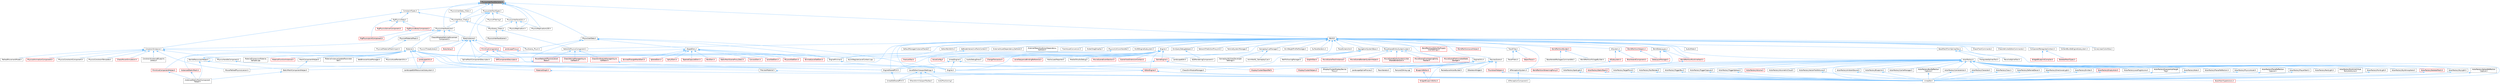 digraph "PhysicsInterfaceDeclares.h"
{
 // INTERACTIVE_SVG=YES
 // LATEX_PDF_SIZE
  bgcolor="transparent";
  edge [fontname=Helvetica,fontsize=10,labelfontname=Helvetica,labelfontsize=10];
  node [fontname=Helvetica,fontsize=10,shape=box,height=0.2,width=0.4];
  Node1 [id="Node000001",label="PhysicsInterfaceDeclares.h",height=0.2,width=0.4,color="gray40", fillcolor="grey60", style="filled", fontcolor="black",tooltip=" "];
  Node1 -> Node2 [id="edge1_Node000001_Node000002",dir="back",color="steelblue1",style="solid",tooltip=" "];
  Node2 [id="Node000002",label="ConstraintTypes.h",height=0.2,width=0.4,color="grey40", fillcolor="white", style="filled",URL="$d7/dd1/ConstraintTypes_8h.html",tooltip=" "];
  Node2 -> Node3 [id="edge2_Node000002_Node000003",dir="back",color="steelblue1",style="solid",tooltip=" "];
  Node3 [id="Node000003",label="ConstraintInstance.h",height=0.2,width=0.4,color="grey40", fillcolor="white", style="filled",URL="$d9/db0/ConstraintInstance_8h.html",tooltip=" "];
  Node3 -> Node4 [id="edge3_Node000003_Node000004",dir="back",color="steelblue1",style="solid",tooltip=" "];
  Node4 [id="Node000004",label="ChaosMoverSimulation.h",height=0.2,width=0.4,color="red", fillcolor="#FFF0F0", style="filled",URL="$d4/d18/ChaosMoverSimulation_8h.html",tooltip=" "];
  Node3 -> Node6 [id="edge4_Node000003_Node000006",dir="back",color="steelblue1",style="solid",tooltip=" "];
  Node6 [id="Node000006",label="ConstraintInstanceBlueprint\lLibrary.h",height=0.2,width=0.4,color="grey40", fillcolor="white", style="filled",URL="$d4/d22/ConstraintInstanceBlueprintLibrary_8h.html",tooltip=" "];
  Node3 -> Node7 [id="edge5_Node000003_Node000007",dir="back",color="steelblue1",style="solid",tooltip=" "];
  Node7 [id="Node000007",label="MoverPathedPhysicsLiaison.h",height=0.2,width=0.4,color="grey40", fillcolor="white", style="filled",URL="$d8/d2d/MoverPathedPhysicsLiaison_8h.html",tooltip=" "];
  Node3 -> Node8 [id="edge6_Node000003_Node000008",dir="back",color="steelblue1",style="solid",tooltip=" "];
  Node8 [id="Node000008",label="PathedMovementMode.h",height=0.2,width=0.4,color="grey40", fillcolor="white", style="filled",URL="$d7/de0/PathedMovementMode_8h.html",tooltip=" "];
  Node3 -> Node9 [id="edge7_Node000003_Node000009",dir="back",color="steelblue1",style="solid",tooltip=" "];
  Node9 [id="Node000009",label="PhysicalAnimationComponent.h",height=0.2,width=0.4,color="red", fillcolor="#FFF0F0", style="filled",URL="$de/d7f/PhysicalAnimationComponent_8h.html",tooltip=" "];
  Node3 -> Node11 [id="edge8_Node000003_Node000011",dir="back",color="steelblue1",style="solid",tooltip=" "];
  Node11 [id="Node000011",label="PhysicsAssetRenderUtils.h",height=0.2,width=0.4,color="grey40", fillcolor="white", style="filled",URL="$d2/dee/PhysicsAssetRenderUtils_8h.html",tooltip=" "];
  Node3 -> Node12 [id="edge9_Node000003_Node000012",dir="back",color="steelblue1",style="solid",tooltip=" "];
  Node12 [id="Node000012",label="PhysicsConstraintComponent.h",height=0.2,width=0.4,color="grey40", fillcolor="white", style="filled",URL="$d1/da5/PhysicsConstraintComponent_8h.html",tooltip=" "];
  Node3 -> Node13 [id="edge10_Node000003_Node000013",dir="back",color="steelblue1",style="solid",tooltip=" "];
  Node13 [id="Node000013",label="PhysicsConstraintTemplate.h",height=0.2,width=0.4,color="grey40", fillcolor="white", style="filled",URL="$d6/d20/PhysicsConstraintTemplate_8h.html",tooltip=" "];
  Node3 -> Node14 [id="edge11_Node000003_Node000014",dir="back",color="steelblue1",style="solid",tooltip=" "];
  Node14 [id="Node000014",label="PhysicsHandleComponent.h",height=0.2,width=0.4,color="grey40", fillcolor="white", style="filled",URL="$d5/dd0/PhysicsHandleComponent_8h.html",tooltip=" "];
  Node14 -> Node15 [id="edge12_Node000014_Node000015",dir="back",color="steelblue1",style="solid",tooltip=" "];
  Node15 [id="Node000015",label="Engine.h",height=0.2,width=0.4,color="grey40", fillcolor="white", style="filled",URL="$d1/d34/Public_2Engine_8h.html",tooltip=" "];
  Node2 -> Node16 [id="edge13_Node000002_Node000016",dir="back",color="steelblue1",style="solid",tooltip=" "];
  Node16 [id="Node000016",label="PhysInterface_Chaos.h",height=0.2,width=0.4,color="grey40", fillcolor="white", style="filled",URL="$da/d0d/PhysInterface__Chaos_8h.html",tooltip=" "];
  Node16 -> Node17 [id="edge14_Node000016_Node000017",dir="back",color="steelblue1",style="solid",tooltip=" "];
  Node17 [id="Node000017",label="PhysScene_Chaos.h",height=0.2,width=0.4,color="grey40", fillcolor="white", style="filled",URL="$d7/dc5/PhysScene__Chaos_8h.html",tooltip=" "];
  Node17 -> Node18 [id="edge15_Node000017_Node000018",dir="back",color="steelblue1",style="solid",tooltip=" "];
  Node18 [id="Node000018",label="NetworkPhysicsComponent.h",height=0.2,width=0.4,color="grey40", fillcolor="white", style="filled",URL="$d5/dcb/NetworkPhysicsComponent_8h.html",tooltip=" "];
  Node18 -> Node19 [id="edge16_Node000018_Node000019",dir="back",color="steelblue1",style="solid",tooltip=" "];
  Node19 [id="Node000019",label="ChaosSimModuleManagerAsync\lCallback.h",height=0.2,width=0.4,color="red", fillcolor="#FFF0F0", style="filled",URL="$d7/dd0/ChaosSimModuleManagerAsyncCallback_8h.html",tooltip=" "];
  Node19 -> Node20 [id="edge17_Node000019_Node000020",dir="back",color="steelblue1",style="solid",tooltip=" "];
  Node20 [id="Node000020",label="ChaosSimModuleManager.h",height=0.2,width=0.4,color="grey40", fillcolor="white", style="filled",URL="$d7/dd1/ChaosSimModuleManager_8h.html",tooltip=" "];
  Node18 -> Node24 [id="edge18_Node000018_Node000024",dir="back",color="steelblue1",style="solid",tooltip=" "];
  Node24 [id="Node000024",label="ChaosVehicleManagerAsync\lCallback.h",height=0.2,width=0.4,color="red", fillcolor="#FFF0F0", style="filled",URL="$d4/dea/ChaosVehicleManagerAsyncCallback_8h.html",tooltip=" "];
  Node18 -> Node28 [id="edge19_Node000018_Node000028",dir="back",color="steelblue1",style="solid",tooltip=" "];
  Node28 [id="Node000028",label="MoverNetworkPhysicsLiaison\lBase.h",height=0.2,width=0.4,color="red", fillcolor="#FFF0F0", style="filled",URL="$d6/d54/MoverNetworkPhysicsLiaisonBase_8h.html",tooltip=" "];
  Node28 -> Node7 [id="edge20_Node000028_Node000007",dir="back",color="steelblue1",style="solid",tooltip=" "];
  Node17 -> Node30 [id="edge21_Node000017_Node000030",dir="back",color="steelblue1",style="solid",tooltip=" "];
  Node30 [id="Node000030",label="PhysicsInterfaceScene.h",height=0.2,width=0.4,color="grey40", fillcolor="white", style="filled",URL="$d6/d76/PhysicsInterfaceScene_8h.html",tooltip=" "];
  Node16 -> Node31 [id="edge22_Node000016_Node000031",dir="back",color="steelblue1",style="solid",tooltip=" "];
  Node31 [id="Node000031",label="PhysicsInterfaceCore.h",height=0.2,width=0.4,color="grey40", fillcolor="white", style="filled",URL="$d7/d7e/PhysicsInterfaceCore_8h.html",tooltip=" "];
  Node31 -> Node32 [id="edge23_Node000031_Node000032",dir="back",color="steelblue1",style="solid",tooltip=" "];
  Node32 [id="Node000032",label="BodyInstance.h",height=0.2,width=0.4,color="grey40", fillcolor="white", style="filled",URL="$d3/d42/BodyInstance_8h.html",tooltip=" "];
  Node32 -> Node33 [id="edge24_Node000032_Node000033",dir="back",color="steelblue1",style="solid",tooltip=" "];
  Node33 [id="Node000033",label="BodySetup.h",height=0.2,width=0.4,color="red", fillcolor="#FFF0F0", style="filled",URL="$d8/d7b/BodySetup_8h.html",tooltip=" "];
  Node32 -> Node109 [id="edge25_Node000032_Node000109",dir="back",color="steelblue1",style="solid",tooltip=" "];
  Node109 [id="Node000109",label="EngineSharedPCH.h",height=0.2,width=0.4,color="grey40", fillcolor="white", style="filled",URL="$dc/dbb/EngineSharedPCH_8h.html",tooltip=" "];
  Node109 -> Node110 [id="edge26_Node000109_Node000110",dir="back",color="steelblue1",style="solid",tooltip=" "];
  Node110 [id="Node000110",label="UnrealEdSharedPCH.h",height=0.2,width=0.4,color="grey40", fillcolor="white", style="filled",URL="$d1/de6/UnrealEdSharedPCH_8h.html",tooltip=" "];
  Node32 -> Node111 [id="edge27_Node000032_Node000111",dir="back",color="steelblue1",style="solid",tooltip=" "];
  Node111 [id="Node000111",label="ISMComponentDescriptor.h",height=0.2,width=0.4,color="red", fillcolor="#FFF0F0", style="filled",URL="$dd/d82/ISMComponentDescriptor_8h.html",tooltip=" "];
  Node32 -> Node117 [id="edge28_Node000032_Node000117",dir="back",color="steelblue1",style="solid",tooltip=" "];
  Node117 [id="Node000117",label="LandscapeProxy.h",height=0.2,width=0.4,color="red", fillcolor="#FFF0F0", style="filled",URL="$db/dae/LandscapeProxy_8h.html",tooltip=" "];
  Node117 -> Node119 [id="edge29_Node000117_Node000119",dir="back",color="steelblue1",style="solid",tooltip=" "];
  Node119 [id="Node000119",label="LandscapeEdit.h",height=0.2,width=0.4,color="grey40", fillcolor="white", style="filled",URL="$df/d61/LandscapeEdit_8h.html",tooltip=" "];
  Node32 -> Node127 [id="edge30_Node000032_Node000127",dir="back",color="steelblue1",style="solid",tooltip=" "];
  Node127 [id="Node000127",label="PhysicsThreadLibrary.h",height=0.2,width=0.4,color="grey40", fillcolor="white", style="filled",URL="$dd/df6/PhysicsThreadLibrary_8h.html",tooltip=" "];
  Node32 -> Node128 [id="edge31_Node000032_Node000128",dir="back",color="steelblue1",style="solid",tooltip=" "];
  Node128 [id="Node000128",label="PrimitiveComponent.h",height=0.2,width=0.4,color="red", fillcolor="#FFF0F0", style="filled",URL="$df/d9f/PrimitiveComponent_8h.html",tooltip=" "];
  Node128 -> Node131 [id="edge32_Node000128_Node000131",dir="back",color="steelblue1",style="solid",tooltip=" "];
  Node131 [id="Node000131",label="AsyncRegisterLevelContext.cpp",height=0.2,width=0.4,color="grey40", fillcolor="white", style="filled",URL="$da/df8/AsyncRegisterLevelContext_8cpp.html",tooltip=" "];
  Node128 -> Node163 [id="edge33_Node000128_Node000163",dir="back",color="steelblue1",style="solid",tooltip=" "];
  Node163 [id="Node000163",label="EngineMinimal.h",height=0.2,width=0.4,color="grey40", fillcolor="white", style="filled",URL="$d0/d2c/EngineMinimal_8h.html",tooltip=" "];
  Node163 -> Node15 [id="edge34_Node000163_Node000015",dir="back",color="steelblue1",style="solid",tooltip=" "];
  Node128 -> Node109 [id="edge35_Node000128_Node000109",dir="back",color="steelblue1",style="solid",tooltip=" "];
  Node128 -> Node111 [id="edge36_Node000128_Node000111",dir="back",color="steelblue1",style="solid",tooltip=" "];
  Node128 -> Node442 [id="edge37_Node000128_Node000442",dir="back",color="steelblue1",style="solid",tooltip=" "];
  Node442 [id="Node000442",label="SplineMeshComponentDescriptor.h",height=0.2,width=0.4,color="grey40", fillcolor="white", style="filled",URL="$d1/d6f/SplineMeshComponentDescriptor_8h.html",tooltip=" "];
  Node32 -> Node442 [id="edge38_Node000032_Node000442",dir="back",color="steelblue1",style="solid",tooltip=" "];
  Node31 -> Node27 [id="edge39_Node000031_Node000027",dir="back",color="steelblue1",style="solid",tooltip=" "];
  Node27 [id="Node000027",label="ChaosWheeledVehicleMovement\lComponent.h",height=0.2,width=0.4,color="grey40", fillcolor="white", style="filled",URL="$dc/d77/ChaosWheeledVehicleMovementComponent_8h.html",tooltip=" "];
  Node31 -> Node3 [id="edge40_Node000031_Node000003",dir="back",color="steelblue1",style="solid",tooltip=" "];
  Node31 -> Node456 [id="edge41_Node000031_Node000456",dir="back",color="steelblue1",style="solid",tooltip=" "];
  Node456 [id="Node000456",label="Material.h",height=0.2,width=0.4,color="grey40", fillcolor="white", style="filled",URL="$df/d12/Material_8h.html",tooltip=" "];
  Node456 -> Node163 [id="edge42_Node000456_Node000163",dir="back",color="steelblue1",style="solid",tooltip=" "];
  Node456 -> Node109 [id="edge43_Node000456_Node000109",dir="back",color="steelblue1",style="solid",tooltip=" "];
  Node456 -> Node361 [id="edge44_Node000456_Node000361",dir="back",color="steelblue1",style="solid",tooltip=" "];
  Node361 [id="Node000361",label="InstancedStaticMesh.h",height=0.2,width=0.4,color="red", fillcolor="#FFF0F0", style="filled",URL="$dd/d89/InstancedStaticMesh_8h.html",tooltip=" "];
  Node361 -> Node362 [id="edge45_Node000361_Node000362",dir="back",color="steelblue1",style="solid",tooltip=" "];
  Node362 [id="Node000362",label="InstancedStaticMeshComponent\lHelper.h",height=0.2,width=0.4,color="grey40", fillcolor="white", style="filled",URL="$dc/dc7/InstancedStaticMeshComponentHelper_8h.html",tooltip=" "];
  Node456 -> Node457 [id="edge46_Node000456_Node000457",dir="back",color="steelblue1",style="solid",tooltip=" "];
  Node457 [id="Node000457",label="LandscapeEditResourcesSubsystem.h",height=0.2,width=0.4,color="grey40", fillcolor="white", style="filled",URL="$db/d28/LandscapeEditResourcesSubsystem_8h.html",tooltip=" "];
  Node456 -> Node458 [id="edge47_Node000456_Node000458",dir="back",color="steelblue1",style="solid",tooltip=" "];
  Node458 [id="Node000458",label="LandscapeUtils.h",height=0.2,width=0.4,color="red", fillcolor="#FFF0F0", style="filled",URL="$d0/dc0/LandscapeUtils_8h.html",tooltip=" "];
  Node458 -> Node457 [id="edge48_Node000458_Node000457",dir="back",color="steelblue1",style="solid",tooltip=" "];
  Node456 -> Node462 [id="edge49_Node000456_Node000462",dir="back",color="steelblue1",style="solid",tooltip=" "];
  Node462 [id="Node000462",label="MaterialExpressionMaterial\lSample.cpp",height=0.2,width=0.4,color="grey40", fillcolor="white", style="filled",URL="$d0/dbd/MaterialExpressionMaterialSample_8cpp.html",tooltip=" "];
  Node456 -> Node463 [id="edge50_Node000456_Node000463",dir="back",color="steelblue1",style="solid",tooltip=" "];
  Node463 [id="Node000463",label="MaterialFunctionInstance.h",height=0.2,width=0.4,color="red", fillcolor="#FFF0F0", style="filled",URL="$dd/d09/MaterialFunctionInstance_8h.html",tooltip=" "];
  Node456 -> Node466 [id="edge51_Node000456_Node000466",dir="back",color="steelblue1",style="solid",tooltip=" "];
  Node466 [id="Node000466",label="MaterialGraph.h",height=0.2,width=0.4,color="red", fillcolor="#FFF0F0", style="filled",URL="$dd/d8d/MaterialGraph_8h.html",tooltip=" "];
  Node466 -> Node270 [id="edge52_Node000466_Node000270",dir="back",color="steelblue1",style="solid",tooltip=" "];
  Node270 [id="Node000270",label="UnrealEd.h",height=0.2,width=0.4,color="grey40", fillcolor="white", style="filled",URL="$d2/d5f/UnrealEd_8h.html",tooltip=" "];
  Node456 -> Node473 [id="edge53_Node000456_Node000473",dir="back",color="steelblue1",style="solid",tooltip=" "];
  Node473 [id="Node000473",label="MaterialInstanceUpdateParameter\lSet.h",height=0.2,width=0.4,color="grey40", fillcolor="white", style="filled",URL="$dd/df7/MaterialInstanceUpdateParameterSet_8h.html",tooltip=" "];
  Node456 -> Node474 [id="edge54_Node000456_Node000474",dir="back",color="steelblue1",style="solid",tooltip=" "];
  Node474 [id="Node000474",label="MeshComponentHelper.h",height=0.2,width=0.4,color="grey40", fillcolor="white", style="filled",URL="$d3/de8/MeshComponentHelper_8h.html",tooltip=" "];
  Node474 -> Node390 [id="edge55_Node000474_Node000390",dir="back",color="steelblue1",style="solid",tooltip=" "];
  Node390 [id="Node000390",label="StaticMeshComponentHelper.h",height=0.2,width=0.4,color="grey40", fillcolor="white", style="filled",URL="$dc/dc1/StaticMeshComponentHelper_8h.html",tooltip=" "];
  Node390 -> Node362 [id="edge56_Node000390_Node000362",dir="back",color="steelblue1",style="solid",tooltip=" "];
  Node456 -> Node475 [id="edge57_Node000456_Node000475",dir="back",color="steelblue1",style="solid",tooltip=" "];
  Node475 [id="Node000475",label="NaniteResourcesHelper.h",height=0.2,width=0.4,color="grey40", fillcolor="white", style="filled",URL="$dc/d48/NaniteResourcesHelper_8h.html",tooltip=" "];
  Node475 -> Node362 [id="edge58_Node000475_Node000362",dir="back",color="steelblue1",style="solid",tooltip=" "];
  Node475 -> Node475 [id="edge59_Node000475_Node000475",dir="back",color="steelblue1",style="solid",tooltip=" "];
  Node475 -> Node390 [id="edge60_Node000475_Node000390",dir="back",color="steelblue1",style="solid",tooltip=" "];
  Node456 -> Node476 [id="edge61_Node000456_Node000476",dir="back",color="steelblue1",style="solid",tooltip=" "];
  Node476 [id="Node000476",label="PreviewMaterial.h",height=0.2,width=0.4,color="grey40", fillcolor="white", style="filled",URL="$d4/de3/PreviewMaterial_8h.html",tooltip=" "];
  Node476 -> Node270 [id="edge62_Node000476_Node000270",dir="back",color="steelblue1",style="solid",tooltip=" "];
  Node456 -> Node477 [id="edge63_Node000456_Node000477",dir="back",color="steelblue1",style="solid",tooltip=" "];
  Node477 [id="Node000477",label="PrimitiveComponentHelper.h",height=0.2,width=0.4,color="red", fillcolor="#FFF0F0", style="filled",URL="$d1/d08/PrimitiveComponentHelper_8h.html",tooltip=" "];
  Node477 -> Node362 [id="edge64_Node000477_Node000362",dir="back",color="steelblue1",style="solid",tooltip=" "];
  Node456 -> Node392 [id="edge65_Node000456_Node000392",dir="back",color="steelblue1",style="solid",tooltip=" "];
  Node392 [id="Node000392",label="StaticMeshSceneProxyDesc.h",height=0.2,width=0.4,color="red", fillcolor="#FFF0F0", style="filled",URL="$d0/d31/StaticMeshSceneProxyDesc_8h.html",tooltip=" "];
  Node456 -> Node478 [id="edge66_Node000456_Node000478",dir="back",color="steelblue1",style="solid",tooltip=" "];
  Node478 [id="Node000478",label="WebBrowserAssetManager.h",height=0.2,width=0.4,color="grey40", fillcolor="white", style="filled",URL="$db/d79/WebBrowserAssetManager_8h.html",tooltip=" "];
  Node31 -> Node479 [id="edge67_Node000031_Node000479",dir="back",color="steelblue1",style="solid",tooltip=" "];
  Node479 [id="Node000479",label="PhysicalMaterialMask.h",height=0.2,width=0.4,color="grey40", fillcolor="white", style="filled",URL="$da/df8/PhysicalMaterialMask_8h.html",tooltip=" "];
  Node479 -> Node480 [id="edge68_Node000479_Node000480",dir="back",color="steelblue1",style="solid",tooltip=" "];
  Node480 [id="Node000480",label="PhysicalMaterialMaskImport.h",height=0.2,width=0.4,color="grey40", fillcolor="white", style="filled",URL="$d8/de7/PhysicalMaterialMaskImport_8h.html",tooltip=" "];
  Node2 -> Node481 [id="edge69_Node000002_Node000481",dir="back",color="steelblue1",style="solid",tooltip=" "];
  Node481 [id="Node000481",label="RigPhysicsData.h",height=0.2,width=0.4,color="grey40", fillcolor="white", style="filled",URL="$d7/d66/RigPhysicsData_8h.html",tooltip=" "];
  Node481 -> Node482 [id="edge70_Node000481_Node000482",dir="back",color="steelblue1",style="solid",tooltip=" "];
  Node482 [id="Node000482",label="RigPhysicsBodyComponent.h",height=0.2,width=0.4,color="red", fillcolor="#FFF0F0", style="filled",URL="$d1/d96/RigPhysicsBodyComponent_8h.html",tooltip=" "];
  Node482 -> Node488 [id="edge71_Node000482_Node000488",dir="back",color="steelblue1",style="solid",tooltip=" "];
  Node488 [id="Node000488",label="RigPhysicsJointComponent.h",height=0.2,width=0.4,color="red", fillcolor="#FFF0F0", style="filled",URL="$d4/da3/RigPhysicsJointComponent_8h.html",tooltip=" "];
  Node481 -> Node488 [id="edge72_Node000481_Node000488",dir="back",color="steelblue1",style="solid",tooltip=" "];
  Node481 -> Node489 [id="edge73_Node000481_Node000489",dir="back",color="steelblue1",style="solid",tooltip=" "];
  Node489 [id="Node000489",label="RigPhysicsSolverComponent.h",height=0.2,width=0.4,color="red", fillcolor="#FFF0F0", style="filled",URL="$d2/d1e/RigPhysicsSolverComponent_8h.html",tooltip=" "];
  Node1 -> Node16 [id="edge74_Node000001_Node000016",dir="back",color="steelblue1",style="solid",tooltip=" "];
  Node1 -> Node31 [id="edge75_Node000001_Node000031",dir="back",color="steelblue1",style="solid",tooltip=" "];
  Node1 -> Node490 [id="edge76_Node000001_Node000490",dir="back",color="steelblue1",style="solid",tooltip=" "];
  Node490 [id="Node000490",label="PhysicsInterfaceTypes.h",height=0.2,width=0.4,color="grey40", fillcolor="white", style="filled",URL="$de/d89/PhysicsInterfaceTypes_8h.html",tooltip=" "];
  Node490 -> Node32 [id="edge77_Node000490_Node000032",dir="back",color="steelblue1",style="solid",tooltip=" "];
  Node490 -> Node16 [id="edge78_Node000490_Node000016",dir="back",color="steelblue1",style="solid",tooltip=" "];
  Node490 -> Node491 [id="edge79_Node000490_Node000491",dir="back",color="steelblue1",style="solid",tooltip=" "];
  Node491 [id="Node000491",label="PhysScene_PhysX.h",height=0.2,width=0.4,color="grey40", fillcolor="white", style="filled",URL="$db/ded/PhysScene__PhysX_8h.html",tooltip=" "];
  Node490 -> Node492 [id="edge80_Node000490_Node000492",dir="back",color="steelblue1",style="solid",tooltip=" "];
  Node492 [id="Node000492",label="PhysicsFiltering.h",height=0.2,width=0.4,color="grey40", fillcolor="white", style="filled",URL="$de/d03/PhysicsFiltering_8h.html",tooltip=" "];
  Node490 -> Node493 [id="edge81_Node000490_Node000493",dir="back",color="steelblue1",style="solid",tooltip=" "];
  Node493 [id="Node000493",label="PhysicsInterfaceUtils.h",height=0.2,width=0.4,color="grey40", fillcolor="white", style="filled",URL="$d1/d93/PhysicsInterfaceUtils_8h.html",tooltip=" "];
  Node493 -> Node17 [id="edge82_Node000493_Node000017",dir="back",color="steelblue1",style="solid",tooltip=" "];
  Node493 -> Node494 [id="edge83_Node000493_Node000494",dir="back",color="steelblue1",style="solid",tooltip=" "];
  Node494 [id="Node000494",label="PhysicsReplication.h",height=0.2,width=0.4,color="grey40", fillcolor="white", style="filled",URL="$dc/d56/PhysicsReplication_8h.html",tooltip=" "];
  Node493 -> Node495 [id="edge84_Node000493_Node000495",dir="back",color="steelblue1",style="solid",tooltip=" "];
  Node495 [id="Node000495",label="PhysicsReplicationLOD.h",height=0.2,width=0.4,color="grey40", fillcolor="white", style="filled",URL="$de/de0/PhysicsReplicationLOD_8h.html",tooltip=" "];
  Node1 -> Node494 [id="edge85_Node000001_Node000494",dir="back",color="steelblue1",style="solid",tooltip=" "];
  Node1 -> Node495 [id="edge86_Node000001_Node000495",dir="back",color="steelblue1",style="solid",tooltip=" "];
  Node1 -> Node496 [id="edge87_Node000001_Node000496",dir="back",color="steelblue1",style="solid",tooltip=" "];
  Node496 [id="Node000496",label="PhysicsUserData_Chaos.h",height=0.2,width=0.4,color="grey40", fillcolor="white", style="filled",URL="$dd/d68/PhysicsUserData__Chaos_8h.html",tooltip=" "];
  Node496 -> Node16 [id="edge88_Node000496_Node000016",dir="back",color="steelblue1",style="solid",tooltip=" "];
  Node1 -> Node497 [id="edge89_Node000001_Node000497",dir="back",color="steelblue1",style="solid",tooltip=" "];
  Node497 [id="Node000497",label="PhysxUserData.h",height=0.2,width=0.4,color="grey40", fillcolor="white", style="filled",URL="$d3/d81/PhysxUserData_8h.html",tooltip=" "];
  Node497 -> Node15 [id="edge90_Node000497_Node000015",dir="back",color="steelblue1",style="solid",tooltip=" "];
  Node497 -> Node163 [id="edge91_Node000497_Node000163",dir="back",color="steelblue1",style="solid",tooltip=" "];
  Node497 -> Node109 [id="edge92_Node000497_Node000109",dir="back",color="steelblue1",style="solid",tooltip=" "];
  Node497 -> Node491 [id="edge93_Node000497_Node000491",dir="back",color="steelblue1",style="solid",tooltip=" "];
  Node497 -> Node498 [id="edge94_Node000497_Node000498",dir="back",color="steelblue1",style="solid",tooltip=" "];
  Node498 [id="Node000498",label="ShapeElem.h",height=0.2,width=0.4,color="grey40", fillcolor="white", style="filled",URL="$d8/daa/ShapeElem_8h.html",tooltip=" "];
  Node498 -> Node499 [id="edge95_Node000498_Node000499",dir="back",color="steelblue1",style="solid",tooltip=" "];
  Node499 [id="Node000499",label="BoxElem.h",height=0.2,width=0.4,color="red", fillcolor="#FFF0F0", style="filled",URL="$df/dea/BoxElem_8h.html",tooltip=" "];
  Node498 -> Node548 [id="edge96_Node000498_Node000548",dir="back",color="steelblue1",style="solid",tooltip=" "];
  Node548 [id="Node000548",label="ConvexElem.h",height=0.2,width=0.4,color="red", fillcolor="#FFF0F0", style="filled",URL="$d4/d59/ConvexElem_8h.html",tooltip=" "];
  Node498 -> Node549 [id="edge97_Node000498_Node000549",dir="back",color="steelblue1",style="solid",tooltip=" "];
  Node549 [id="Node000549",label="LevelSetElem.h",height=0.2,width=0.4,color="red", fillcolor="#FFF0F0", style="filled",URL="$dd/d2c/LevelSetElem_8h.html",tooltip=" "];
  Node498 -> Node550 [id="edge98_Node000498_Node000550",dir="back",color="steelblue1",style="solid",tooltip=" "];
  Node550 [id="Node000550",label="MLLevelSetElem.h",height=0.2,width=0.4,color="red", fillcolor="#FFF0F0", style="filled",URL="$d7/d8f/MLLevelSetElem_8h.html",tooltip=" "];
  Node498 -> Node11 [id="edge99_Node000498_Node000011",dir="back",color="steelblue1",style="solid",tooltip=" "];
  Node498 -> Node551 [id="edge100_Node000498_Node000551",dir="back",color="steelblue1",style="solid",tooltip=" "];
  Node551 [id="Node000551",label="SkinnedLevelSetElem.h",height=0.2,width=0.4,color="red", fillcolor="#FFF0F0", style="filled",URL="$d2/daa/SkinnedLevelSetElem_8h.html",tooltip=" "];
  Node498 -> Node552 [id="edge101_Node000498_Node000552",dir="back",color="steelblue1",style="solid",tooltip=" "];
  Node552 [id="Node000552",label="SkinnedTriangleMeshElem.h",height=0.2,width=0.4,color="red", fillcolor="#FFF0F0", style="filled",URL="$d6/d81/SkinnedTriangleMeshElem_8h.html",tooltip=" "];
  Node498 -> Node553 [id="edge102_Node000498_Node000553",dir="back",color="steelblue1",style="solid",tooltip=" "];
  Node553 [id="Node000553",label="SphereElem.h",height=0.2,width=0.4,color="red", fillcolor="#FFF0F0", style="filled",URL="$db/dfb/SphereElem_8h.html",tooltip=" "];
  Node498 -> Node554 [id="edge103_Node000498_Node000554",dir="back",color="steelblue1",style="solid",tooltip=" "];
  Node554 [id="Node000554",label="SphylElem.h",height=0.2,width=0.4,color="red", fillcolor="#FFF0F0", style="filled",URL="$d6/dd3/SphylElem_8h.html",tooltip=" "];
  Node498 -> Node555 [id="edge104_Node000498_Node000555",dir="back",color="steelblue1",style="solid",tooltip=" "];
  Node555 [id="Node000555",label="TaperedCapsuleElem.h",height=0.2,width=0.4,color="red", fillcolor="#FFF0F0", style="filled",URL="$d6/ddb/TaperedCapsuleElem_8h.html",tooltip=" "];
  Node1 -> Node556 [id="edge105_Node000001_Node000556",dir="back",color="steelblue1",style="solid",tooltip=" "];
  Node556 [id="Node000556",label="World.h",height=0.2,width=0.4,color="grey40", fillcolor="white", style="filled",URL="$dd/d5b/World_8h.html",tooltip=" "];
  Node556 -> Node557 [id="edge106_Node000556_Node000557",dir="back",color="steelblue1",style="solid",tooltip=" "];
  Node557 [id="Node000557",label="AIPerceptionSystem.h",height=0.2,width=0.4,color="grey40", fillcolor="white", style="filled",URL="$d0/d08/AIPerceptionSystem_8h.html",tooltip=" "];
  Node557 -> Node558 [id="edge107_Node000557_Node000558",dir="back",color="steelblue1",style="solid",tooltip=" "];
  Node558 [id="Node000558",label="AIPerceptionComponent.h",height=0.2,width=0.4,color="grey40", fillcolor="white", style="filled",URL="$d6/d0a/AIPerceptionComponent_8h.html",tooltip=" "];
  Node556 -> Node559 [id="edge108_Node000556_Node000559",dir="back",color="steelblue1",style="solid",tooltip=" "];
  Node559 [id="Node000559",label="AISystem.h",height=0.2,width=0.4,color="grey40", fillcolor="white", style="filled",URL="$d0/d71/AISystem_8h.html",tooltip=" "];
  Node559 -> Node560 [id="edge109_Node000559_Node000560",dir="back",color="steelblue1",style="solid",tooltip=" "];
  Node560 [id="Node000560",label="AISubsystem.h",height=0.2,width=0.4,color="red", fillcolor="#FFF0F0", style="filled",URL="$d0/d50/AISubsystem_8h.html",tooltip=" "];
  Node560 -> Node557 [id="edge110_Node000560_Node000557",dir="back",color="steelblue1",style="solid",tooltip=" "];
  Node559 -> Node562 [id="edge111_Node000559_Node000562",dir="back",color="steelblue1",style="solid",tooltip=" "];
  Node562 [id="Node000562",label="BlackboardComponent.h",height=0.2,width=0.4,color="red", fillcolor="#FFF0F0", style="filled",URL="$d9/d2d/BlackboardComponent_8h.html",tooltip=" "];
  Node556 -> Node587 [id="edge112_Node000556_Node000587",dir="back",color="steelblue1",style="solid",tooltip=" "];
  Node587 [id="Node000587",label="ActorFactory.h",height=0.2,width=0.4,color="grey40", fillcolor="white", style="filled",URL="$d7/dae/ActorFactory_8h.html",tooltip=" "];
  Node587 -> Node588 [id="edge113_Node000587_Node000588",dir="back",color="steelblue1",style="solid",tooltip=" "];
  Node588 [id="Node000588",label="ActorFactoryAmbientSound.h",height=0.2,width=0.4,color="grey40", fillcolor="white", style="filled",URL="$dc/d73/ActorFactoryAmbientSound_8h.html",tooltip=" "];
  Node588 -> Node270 [id="edge114_Node000588_Node000270",dir="back",color="steelblue1",style="solid",tooltip=" "];
  Node587 -> Node589 [id="edge115_Node000587_Node000589",dir="back",color="steelblue1",style="solid",tooltip=" "];
  Node589 [id="Node000589",label="ActorFactoryBlueprint.h",height=0.2,width=0.4,color="grey40", fillcolor="white", style="filled",URL="$d8/df5/ActorFactoryBlueprint_8h.html",tooltip=" "];
  Node589 -> Node270 [id="edge116_Node000589_Node000270",dir="back",color="steelblue1",style="solid",tooltip=" "];
  Node587 -> Node590 [id="edge117_Node000587_Node000590",dir="back",color="steelblue1",style="solid",tooltip=" "];
  Node590 [id="Node000590",label="ActorFactoryBoxReflection\lCapture.h",height=0.2,width=0.4,color="grey40", fillcolor="white", style="filled",URL="$dd/d97/ActorFactoryBoxReflectionCapture_8h.html",tooltip=" "];
  Node590 -> Node270 [id="edge118_Node000590_Node000270",dir="back",color="steelblue1",style="solid",tooltip=" "];
  Node587 -> Node591 [id="edge119_Node000587_Node000591",dir="back",color="steelblue1",style="solid",tooltip=" "];
  Node591 [id="Node000591",label="ActorFactoryCacheManager.h",height=0.2,width=0.4,color="grey40", fillcolor="white", style="filled",URL="$da/d58/ActorFactoryCacheManager_8h.html",tooltip=" "];
  Node587 -> Node592 [id="edge120_Node000587_Node000592",dir="back",color="steelblue1",style="solid",tooltip=" "];
  Node592 [id="Node000592",label="ActorFactoryCameraActor.h",height=0.2,width=0.4,color="grey40", fillcolor="white", style="filled",URL="$df/db7/ActorFactoryCameraActor_8h.html",tooltip=" "];
  Node592 -> Node270 [id="edge121_Node000592_Node000270",dir="back",color="steelblue1",style="solid",tooltip=" "];
  Node587 -> Node593 [id="edge122_Node000587_Node000593",dir="back",color="steelblue1",style="solid",tooltip=" "];
  Node593 [id="Node000593",label="ActorFactoryCharacter.h",height=0.2,width=0.4,color="grey40", fillcolor="white", style="filled",URL="$d9/db9/ActorFactoryCharacter_8h.html",tooltip=" "];
  Node593 -> Node270 [id="edge123_Node000593_Node000270",dir="back",color="steelblue1",style="solid",tooltip=" "];
  Node587 -> Node594 [id="edge124_Node000587_Node000594",dir="back",color="steelblue1",style="solid",tooltip=" "];
  Node594 [id="Node000594",label="ActorFactoryClass.h",height=0.2,width=0.4,color="grey40", fillcolor="white", style="filled",URL="$d8/df5/ActorFactoryClass_8h.html",tooltip=" "];
  Node594 -> Node270 [id="edge125_Node000594_Node000270",dir="back",color="steelblue1",style="solid",tooltip=" "];
  Node587 -> Node595 [id="edge126_Node000587_Node000595",dir="back",color="steelblue1",style="solid",tooltip=" "];
  Node595 [id="Node000595",label="ActorFactoryDeferredDecal.h",height=0.2,width=0.4,color="grey40", fillcolor="white", style="filled",URL="$d3/db3/ActorFactoryDeferredDecal_8h.html",tooltip=" "];
  Node595 -> Node270 [id="edge127_Node000595_Node000270",dir="back",color="steelblue1",style="solid",tooltip=" "];
  Node587 -> Node596 [id="edge128_Node000587_Node000596",dir="back",color="steelblue1",style="solid",tooltip=" "];
  Node596 [id="Node000596",label="ActorFactoryDirectionalLight.h",height=0.2,width=0.4,color="grey40", fillcolor="white", style="filled",URL="$d3/d54/ActorFactoryDirectionalLight_8h.html",tooltip=" "];
  Node596 -> Node270 [id="edge129_Node000596_Node000270",dir="back",color="steelblue1",style="solid",tooltip=" "];
  Node587 -> Node597 [id="edge130_Node000587_Node000597",dir="back",color="steelblue1",style="solid",tooltip=" "];
  Node597 [id="Node000597",label="ActorFactoryEmitter.h",height=0.2,width=0.4,color="grey40", fillcolor="white", style="filled",URL="$df/d95/ActorFactoryEmitter_8h.html",tooltip=" "];
  Node597 -> Node270 [id="edge131_Node000597_Node000270",dir="back",color="steelblue1",style="solid",tooltip=" "];
  Node587 -> Node598 [id="edge132_Node000587_Node000598",dir="back",color="steelblue1",style="solid",tooltip=" "];
  Node598 [id="Node000598",label="ActorFactoryEmptyActor.h",height=0.2,width=0.4,color="red", fillcolor="#FFF0F0", style="filled",URL="$df/d92/ActorFactoryEmptyActor_8h.html",tooltip=" "];
  Node598 -> Node270 [id="edge133_Node000598_Node000270",dir="back",color="steelblue1",style="solid",tooltip=" "];
  Node587 -> Node600 [id="edge134_Node000587_Node000600",dir="back",color="steelblue1",style="solid",tooltip=" "];
  Node600 [id="Node000600",label="ActorFactoryExponentialHeight\lFog.h",height=0.2,width=0.4,color="grey40", fillcolor="white", style="filled",URL="$de/d15/ActorFactoryExponentialHeightFog_8h.html",tooltip=" "];
  Node600 -> Node270 [id="edge135_Node000600_Node000270",dir="back",color="steelblue1",style="solid",tooltip=" "];
  Node587 -> Node601 [id="edge136_Node000587_Node000601",dir="back",color="steelblue1",style="solid",tooltip=" "];
  Node601 [id="Node000601",label="ActorFactoryLocalFogVolume.h",height=0.2,width=0.4,color="grey40", fillcolor="white", style="filled",URL="$dc/db2/ActorFactoryLocalFogVolume_8h.html",tooltip=" "];
  Node587 -> Node602 [id="edge137_Node000587_Node000602",dir="back",color="steelblue1",style="solid",tooltip=" "];
  Node602 [id="Node000602",label="ActorFactoryNote.h",height=0.2,width=0.4,color="grey40", fillcolor="white", style="filled",URL="$da/d8c/ActorFactoryNote_8h.html",tooltip=" "];
  Node602 -> Node270 [id="edge138_Node000602_Node000270",dir="back",color="steelblue1",style="solid",tooltip=" "];
  Node587 -> Node603 [id="edge139_Node000587_Node000603",dir="back",color="steelblue1",style="solid",tooltip=" "];
  Node603 [id="Node000603",label="ActorFactoryPhysicsAsset.h",height=0.2,width=0.4,color="grey40", fillcolor="white", style="filled",URL="$d0/d58/ActorFactoryPhysicsAsset_8h.html",tooltip=" "];
  Node603 -> Node270 [id="edge140_Node000603_Node000270",dir="back",color="steelblue1",style="solid",tooltip=" "];
  Node587 -> Node604 [id="edge141_Node000587_Node000604",dir="back",color="steelblue1",style="solid",tooltip=" "];
  Node604 [id="Node000604",label="ActorFactoryPlanarReflection.h",height=0.2,width=0.4,color="grey40", fillcolor="white", style="filled",URL="$d0/d1d/ActorFactoryPlanarReflection_8h.html",tooltip=" "];
  Node587 -> Node605 [id="edge142_Node000587_Node000605",dir="back",color="steelblue1",style="solid",tooltip=" "];
  Node605 [id="Node000605",label="ActorFactoryPlaneReflection\lCapture.h",height=0.2,width=0.4,color="grey40", fillcolor="white", style="filled",URL="$d8/dfd/ActorFactoryPlaneReflectionCapture_8h.html",tooltip=" "];
  Node605 -> Node270 [id="edge143_Node000605_Node000270",dir="back",color="steelblue1",style="solid",tooltip=" "];
  Node587 -> Node606 [id="edge144_Node000587_Node000606",dir="back",color="steelblue1",style="solid",tooltip=" "];
  Node606 [id="Node000606",label="ActorFactoryPlayerStart.h",height=0.2,width=0.4,color="grey40", fillcolor="white", style="filled",URL="$d8/d7e/ActorFactoryPlayerStart_8h.html",tooltip=" "];
  Node606 -> Node270 [id="edge145_Node000606_Node000270",dir="back",color="steelblue1",style="solid",tooltip=" "];
  Node587 -> Node607 [id="edge146_Node000587_Node000607",dir="back",color="steelblue1",style="solid",tooltip=" "];
  Node607 [id="Node000607",label="ActorFactoryPointLight.h",height=0.2,width=0.4,color="grey40", fillcolor="white", style="filled",URL="$d5/d37/ActorFactoryPointLight_8h.html",tooltip=" "];
  Node607 -> Node270 [id="edge147_Node000607_Node000270",dir="back",color="steelblue1",style="solid",tooltip=" "];
  Node587 -> Node608 [id="edge148_Node000587_Node000608",dir="back",color="steelblue1",style="solid",tooltip=" "];
  Node608 [id="Node000608",label="ActorFactoryRectLight.h",height=0.2,width=0.4,color="grey40", fillcolor="white", style="filled",URL="$d1/d97/ActorFactoryRectLight_8h.html",tooltip=" "];
  Node587 -> Node609 [id="edge149_Node000587_Node000609",dir="back",color="steelblue1",style="solid",tooltip=" "];
  Node609 [id="Node000609",label="ActorFactoryRuntimeVirtual\lTextureVolume.h",height=0.2,width=0.4,color="grey40", fillcolor="white", style="filled",URL="$d6/dd7/ActorFactoryRuntimeVirtualTextureVolume_8h.html",tooltip=" "];
  Node587 -> Node610 [id="edge150_Node000587_Node000610",dir="back",color="steelblue1",style="solid",tooltip=" "];
  Node610 [id="Node000610",label="ActorFactorySkeletalMesh.h",height=0.2,width=0.4,color="red", fillcolor="#FFF0F0", style="filled",URL="$d7/dbb/ActorFactorySkeletalMesh_8h.html",tooltip=" "];
  Node610 -> Node270 [id="edge151_Node000610_Node000270",dir="back",color="steelblue1",style="solid",tooltip=" "];
  Node587 -> Node612 [id="edge152_Node000587_Node000612",dir="back",color="steelblue1",style="solid",tooltip=" "];
  Node612 [id="Node000612",label="ActorFactorySkyAtmosphere.h",height=0.2,width=0.4,color="grey40", fillcolor="white", style="filled",URL="$d2/d7c/ActorFactorySkyAtmosphere_8h.html",tooltip=" "];
  Node587 -> Node613 [id="edge153_Node000587_Node000613",dir="back",color="steelblue1",style="solid",tooltip=" "];
  Node613 [id="Node000613",label="ActorFactorySkyLight.h",height=0.2,width=0.4,color="grey40", fillcolor="white", style="filled",URL="$d2/d21/ActorFactorySkyLight_8h.html",tooltip=" "];
  Node613 -> Node270 [id="edge154_Node000613_Node000270",dir="back",color="steelblue1",style="solid",tooltip=" "];
  Node587 -> Node614 [id="edge155_Node000587_Node000614",dir="back",color="steelblue1",style="solid",tooltip=" "];
  Node614 [id="Node000614",label="ActorFactorySphereReflection\lCapture.h",height=0.2,width=0.4,color="grey40", fillcolor="white", style="filled",URL="$de/db8/ActorFactorySphereReflectionCapture_8h.html",tooltip=" "];
  Node614 -> Node270 [id="edge156_Node000614_Node000270",dir="back",color="steelblue1",style="solid",tooltip=" "];
  Node587 -> Node615 [id="edge157_Node000587_Node000615",dir="back",color="steelblue1",style="solid",tooltip=" "];
  Node615 [id="Node000615",label="ActorFactorySpotLight.h",height=0.2,width=0.4,color="grey40", fillcolor="white", style="filled",URL="$d6/d7f/ActorFactorySpotLight_8h.html",tooltip=" "];
  Node615 -> Node270 [id="edge158_Node000615_Node000270",dir="back",color="steelblue1",style="solid",tooltip=" "];
  Node587 -> Node616 [id="edge159_Node000587_Node000616",dir="back",color="steelblue1",style="solid",tooltip=" "];
  Node616 [id="Node000616",label="ActorFactoryStaticMesh.h",height=0.2,width=0.4,color="red", fillcolor="#FFF0F0", style="filled",URL="$d2/dd1/ActorFactoryStaticMesh_8h.html",tooltip=" "];
  Node616 -> Node270 [id="edge160_Node000616_Node000270",dir="back",color="steelblue1",style="solid",tooltip=" "];
  Node587 -> Node619 [id="edge161_Node000587_Node000619",dir="back",color="steelblue1",style="solid",tooltip=" "];
  Node619 [id="Node000619",label="ActorFactoryTargetPoint.h",height=0.2,width=0.4,color="grey40", fillcolor="white", style="filled",URL="$db/d69/ActorFactoryTargetPoint_8h.html",tooltip=" "];
  Node619 -> Node270 [id="edge162_Node000619_Node000270",dir="back",color="steelblue1",style="solid",tooltip=" "];
  Node587 -> Node620 [id="edge163_Node000587_Node000620",dir="back",color="steelblue1",style="solid",tooltip=" "];
  Node620 [id="Node000620",label="ActorFactoryTextRender.h",height=0.2,width=0.4,color="grey40", fillcolor="white", style="filled",URL="$d8/d4c/ActorFactoryTextRender_8h.html",tooltip=" "];
  Node620 -> Node270 [id="edge164_Node000620_Node000270",dir="back",color="steelblue1",style="solid",tooltip=" "];
  Node587 -> Node621 [id="edge165_Node000587_Node000621",dir="back",color="steelblue1",style="solid",tooltip=" "];
  Node621 [id="Node000621",label="ActorFactoryTriggerBox.h",height=0.2,width=0.4,color="grey40", fillcolor="white", style="filled",URL="$d9/dbe/ActorFactoryTriggerBox_8h.html",tooltip=" "];
  Node621 -> Node270 [id="edge166_Node000621_Node000270",dir="back",color="steelblue1",style="solid",tooltip=" "];
  Node587 -> Node622 [id="edge167_Node000587_Node000622",dir="back",color="steelblue1",style="solid",tooltip=" "];
  Node622 [id="Node000622",label="ActorFactoryTriggerCapsule.h",height=0.2,width=0.4,color="grey40", fillcolor="white", style="filled",URL="$dd/d0f/ActorFactoryTriggerCapsule_8h.html",tooltip=" "];
  Node622 -> Node270 [id="edge168_Node000622_Node000270",dir="back",color="steelblue1",style="solid",tooltip=" "];
  Node587 -> Node623 [id="edge169_Node000587_Node000623",dir="back",color="steelblue1",style="solid",tooltip=" "];
  Node623 [id="Node000623",label="ActorFactoryTriggerSphere.h",height=0.2,width=0.4,color="grey40", fillcolor="white", style="filled",URL="$d9/dbe/ActorFactoryTriggerSphere_8h.html",tooltip=" "];
  Node623 -> Node270 [id="edge170_Node000623_Node000270",dir="back",color="steelblue1",style="solid",tooltip=" "];
  Node587 -> Node624 [id="edge171_Node000587_Node000624",dir="back",color="steelblue1",style="solid",tooltip=" "];
  Node624 [id="Node000624",label="ActorFactoryVectorFieldVolume.h",height=0.2,width=0.4,color="grey40", fillcolor="white", style="filled",URL="$d9/d89/ActorFactoryVectorFieldVolume_8h.html",tooltip=" "];
  Node624 -> Node270 [id="edge172_Node000624_Node000270",dir="back",color="steelblue1",style="solid",tooltip=" "];
  Node587 -> Node625 [id="edge173_Node000587_Node000625",dir="back",color="steelblue1",style="solid",tooltip=" "];
  Node625 [id="Node000625",label="ActorFactoryVolume.h",height=0.2,width=0.4,color="red", fillcolor="#FFF0F0", style="filled",URL="$df/d08/ActorFactoryVolume_8h.html",tooltip=" "];
  Node587 -> Node629 [id="edge174_Node000587_Node000629",dir="back",color="steelblue1",style="solid",tooltip=" "];
  Node629 [id="Node000629",label="ActorFactoryVolumetricCloud.h",height=0.2,width=0.4,color="grey40", fillcolor="white", style="filled",URL="$d5/da1/ActorFactoryVolumetricCloud_8h.html",tooltip=" "];
  Node587 -> Node270 [id="edge175_Node000587_Node000270",dir="back",color="steelblue1",style="solid",tooltip=" "];
  Node556 -> Node131 [id="edge176_Node000556_Node000131",dir="back",color="steelblue1",style="solid",tooltip=" "];
  Node556 -> Node630 [id="edge177_Node000556_Node000630",dir="back",color="steelblue1",style="solid",tooltip=" "];
  Node630 [id="Node000630",label="AudioMeter.h",height=0.2,width=0.4,color="grey40", fillcolor="white", style="filled",URL="$de/db0/AudioMeter_8h.html",tooltip=" "];
  Node556 -> Node78 [id="edge178_Node000556_Node000078",dir="back",color="steelblue1",style="solid",tooltip=" "];
  Node78 [id="Node000078",label="BaseMeshFromSplinesTool.h",height=0.2,width=0.4,color="grey40", fillcolor="white", style="filled",URL="$da/d31/BaseMeshFromSplinesTool_8h.html",tooltip=" "];
  Node78 -> Node79 [id="edge179_Node000078_Node000079",dir="back",color="steelblue1",style="solid",tooltip=" "];
  Node79 [id="Node000079",label="RevolveSplineTool.h",height=0.2,width=0.4,color="grey40", fillcolor="white", style="filled",URL="$d3/d36/RevolveSplineTool_8h.html",tooltip=" "];
  Node78 -> Node80 [id="edge180_Node000078_Node000080",dir="back",color="steelblue1",style="solid",tooltip=" "];
  Node80 [id="Node000080",label="TriangulateSplinesTool.h",height=0.2,width=0.4,color="grey40", fillcolor="white", style="filled",URL="$d9/de6/TriangulateSplinesTool_8h.html",tooltip=" "];
  Node556 -> Node341 [id="edge181_Node000556_Node000341",dir="back",color="steelblue1",style="solid",tooltip=" "];
  Node341 [id="Node000341",label="BookMarkTypeActions.h",height=0.2,width=0.4,color="red", fillcolor="#FFF0F0", style="filled",URL="$d0/d2f/BookMarkTypeActions_8h.html",tooltip=" "];
  Node556 -> Node631 [id="edge182_Node000556_Node000631",dir="back",color="steelblue1",style="solid",tooltip=" "];
  Node631 [id="Node000631",label="ChaosFleshCommands.h",height=0.2,width=0.4,color="grey40", fillcolor="white", style="filled",URL="$d9/db1/ChaosFleshCommands_8h.html",tooltip=" "];
  Node556 -> Node20 [id="edge183_Node000556_Node000020",dir="back",color="steelblue1",style="solid",tooltip=" "];
  Node556 -> Node632 [id="edge184_Node000556_Node000632",dir="back",color="steelblue1",style="solid",tooltip=" "];
  Node632 [id="Node000632",label="ChaosVehiclesEditorCommands.h",height=0.2,width=0.4,color="grey40", fillcolor="white", style="filled",URL="$de/dbf/ChaosVehiclesEditorCommands_8h.html",tooltip=" "];
  Node556 -> Node633 [id="edge185_Node000556_Node000633",dir="back",color="steelblue1",style="solid",tooltip=" "];
  Node633 [id="Node000633",label="ComponentReregisterContext.h",height=0.2,width=0.4,color="grey40", fillcolor="white", style="filled",URL="$de/d6e/ComponentReregisterContext_8h.html",tooltip=" "];
  Node633 -> Node634 [id="edge186_Node000633_Node000634",dir="back",color="steelblue1",style="solid",tooltip=" "];
  Node634 [id="Node000634",label="SkeletalMeshTypes.h",height=0.2,width=0.4,color="red", fillcolor="#FFF0F0", style="filled",URL="$d5/d0c/SkeletalMeshTypes_8h.html",tooltip=" "];
  Node633 -> Node651 [id="edge187_Node000633_Node000651",dir="back",color="steelblue1",style="solid",tooltip=" "];
  Node651 [id="Node000651",label="WidgetBlueprintCompiler.h",height=0.2,width=0.4,color="red", fillcolor="#FFF0F0", style="filled",URL="$d9/d6b/WidgetBlueprintCompiler_8h.html",tooltip=" "];
  Node556 -> Node654 [id="edge188_Node000556_Node000654",dir="back",color="steelblue1",style="solid",tooltip=" "];
  Node654 [id="Node000654",label="ContentBundleEngineSubsystem.h",height=0.2,width=0.4,color="grey40", fillcolor="white", style="filled",URL="$d5/d9b/ContentBundleEngineSubsystem_8h.html",tooltip=" "];
  Node556 -> Node655 [id="edge189_Node000556_Node000655",dir="back",color="steelblue1",style="solid",tooltip=" "];
  Node655 [id="Node000655",label="CurveLinearColorAtlas.h",height=0.2,width=0.4,color="grey40", fillcolor="white", style="filled",URL="$dd/d63/CurveLinearColorAtlas_8h.html",tooltip=" "];
  Node556 -> Node656 [id="edge190_Node000556_Node000656",dir="back",color="steelblue1",style="solid",tooltip=" "];
  Node656 [id="Node000656",label="DefaultManagerInstanceTracker.h",height=0.2,width=0.4,color="grey40", fillcolor="white", style="filled",URL="$d4/d29/DefaultManagerInstanceTracker_8h.html",tooltip=" "];
  Node556 -> Node657 [id="edge191_Node000556_Node000657",dir="back",color="steelblue1",style="solid",tooltip=" "];
  Node657 [id="Node000657",label="EdModeInteractiveToolsContext.h",height=0.2,width=0.4,color="grey40", fillcolor="white", style="filled",URL="$d7/da4/EdModeInteractiveToolsContext_8h.html",tooltip=" "];
  Node657 -> Node658 [id="edge192_Node000657_Node000658",dir="back",color="steelblue1",style="solid",tooltip=" "];
  Node658 [id="Node000658",label="FractureTool.h",height=0.2,width=0.4,color="red", fillcolor="#FFF0F0", style="filled",URL="$d4/d30/FractureTool_8h.html",tooltip=" "];
  Node556 -> Node659 [id="edge193_Node000556_Node000659",dir="back",color="steelblue1",style="solid",tooltip=" "];
  Node659 [id="Node000659",label="EditorWorldUtils.h",height=0.2,width=0.4,color="grey40", fillcolor="white", style="filled",URL="$dc/d0a/EditorWorldUtils_8h.html",tooltip=" "];
  Node556 -> Node660 [id="edge194_Node000556_Node000660",dir="back",color="steelblue1",style="solid",tooltip=" "];
  Node660 [id="Node000660",label="Engine.h",height=0.2,width=0.4,color="grey40", fillcolor="white", style="filled",URL="$d0/de7/Classes_2Engine_2Engine_8h.html",tooltip=" "];
  Node660 -> Node661 [id="edge195_Node000660_Node000661",dir="back",color="steelblue1",style="solid",tooltip=" "];
  Node661 [id="Node000661",label="AudioDebugDraw.h",height=0.2,width=0.4,color="grey40", fillcolor="white", style="filled",URL="$df/d56/AudioDebugDraw_8h.html",tooltip=" "];
  Node660 -> Node662 [id="edge196_Node000660_Node000662",dir="back",color="steelblue1",style="solid",tooltip=" "];
  Node662 [id="Node000662",label="ChangeTransactor.h",height=0.2,width=0.4,color="red", fillcolor="#FFF0F0", style="filled",URL="$d6/da1/ChangeTransactor_8h.html",tooltip=" "];
  Node660 -> Node826 [id="edge197_Node000660_Node000826",dir="back",color="steelblue1",style="solid",tooltip=" "];
  Node826 [id="Node000826",label="EditorEngine.h",height=0.2,width=0.4,color="red", fillcolor="#FFF0F0", style="filled",URL="$da/d0c/EditorEngine_8h.html",tooltip=" "];
  Node826 -> Node341 [id="edge198_Node000826_Node000341",dir="back",color="steelblue1",style="solid",tooltip=" "];
  Node826 -> Node270 [id="edge199_Node000826_Node000270",dir="back",color="steelblue1",style="solid",tooltip=" "];
  Node826 -> Node110 [id="edge200_Node000826_Node000110",dir="back",color="steelblue1",style="solid",tooltip=" "];
  Node660 -> Node15 [id="edge201_Node000660_Node000015",dir="back",color="steelblue1",style="solid",tooltip=" "];
  Node660 -> Node109 [id="edge202_Node000660_Node000109",dir="back",color="steelblue1",style="solid",tooltip=" "];
  Node660 -> Node952 [id="edge203_Node000660_Node000952",dir="back",color="steelblue1",style="solid",tooltip=" "];
  Node952 [id="Node000952",label="GameEngine.h",height=0.2,width=0.4,color="red", fillcolor="#FFF0F0", style="filled",URL="$d7/d1f/GameEngine_8h.html",tooltip=" "];
  Node952 -> Node347 [id="edge204_Node000952_Node000347",dir="back",color="steelblue1",style="solid",tooltip=" "];
  Node347 [id="Node000347",label="DisplayClusterObjectRef.h",height=0.2,width=0.4,color="red", fillcolor="#FFF0F0", style="filled",URL="$d9/d87/DisplayClusterObjectRef_8h.html",tooltip=" "];
  Node952 -> Node15 [id="edge205_Node000952_Node000015",dir="back",color="steelblue1",style="solid",tooltip=" "];
  Node660 -> Node954 [id="edge206_Node000660_Node000954",dir="back",color="steelblue1",style="solid",tooltip=" "];
  Node954 [id="Node000954",label="LevelSequenceBindingReference.h",height=0.2,width=0.4,color="red", fillcolor="#FFF0F0", style="filled",URL="$d9/dbe/LevelSequenceBindingReference_8h.html",tooltip=" "];
  Node660 -> Node959 [id="edge207_Node000660_Node000959",dir="back",color="steelblue1",style="solid",tooltip=" "];
  Node959 [id="Node000959",label="MallocLeakReporter.h",height=0.2,width=0.4,color="grey40", fillcolor="white", style="filled",URL="$d1/d52/MallocLeakReporter_8h.html",tooltip=" "];
  Node660 -> Node960 [id="edge208_Node000660_Node000960",dir="back",color="steelblue1",style="solid",tooltip=" "];
  Node960 [id="Node000960",label="MediaIOAudioDebug.h",height=0.2,width=0.4,color="grey40", fillcolor="white", style="filled",URL="$d6/d0c/MediaIOAudioDebug_8h.html",tooltip=" "];
  Node660 -> Node961 [id="edge209_Node000660_Node000961",dir="back",color="steelblue1",style="solid",tooltip=" "];
  Node961 [id="Node000961",label="MovieSceneEventSection.h",height=0.2,width=0.4,color="red", fillcolor="#FFF0F0", style="filled",URL="$d6/dc4/MovieSceneEventSection_8h.html",tooltip=" "];
  Node660 -> Node963 [id="edge210_Node000660_Node000963",dir="back",color="steelblue1",style="solid",tooltip=" "];
  Node963 [id="Node000963",label="SceneViewExtensionContext.h",height=0.2,width=0.4,color="red", fillcolor="#FFF0F0", style="filled",URL="$d6/d1c/SceneViewExtensionContext_8h.html",tooltip=" "];
  Node660 -> Node392 [id="edge211_Node000660_Node000392",dir="back",color="steelblue1",style="solid",tooltip=" "];
  Node660 -> Node973 [id="edge212_Node000660_Node000973",dir="back",color="steelblue1",style="solid",tooltip=" "];
  Node973 [id="Node000973",label="UnrealEngine.h",height=0.2,width=0.4,color="grey40", fillcolor="white", style="filled",URL="$d1/d4b/UnrealEngine_8h.html",tooltip=" "];
  Node973 -> Node826 [id="edge213_Node000973_Node000826",dir="back",color="steelblue1",style="solid",tooltip=" "];
  Node973 -> Node15 [id="edge214_Node000973_Node000015",dir="back",color="steelblue1",style="solid",tooltip=" "];
  Node973 -> Node109 [id="edge215_Node000973_Node000109",dir="back",color="steelblue1",style="solid",tooltip=" "];
  Node660 -> Node974 [id="edge216_Node000660_Node000974",dir="back",color="steelblue1",style="solid",tooltip=" "];
  Node974 [id="Node000974",label="VoiceConfig.h",height=0.2,width=0.4,color="red", fillcolor="#FFF0F0", style="filled",URL="$d4/dbb/VoiceConfig_8h.html",tooltip=" "];
  Node556 -> Node163 [id="edge217_Node000556_Node000163",dir="back",color="steelblue1",style="solid",tooltip=" "];
  Node556 -> Node109 [id="edge218_Node000556_Node000109",dir="back",color="steelblue1",style="solid",tooltip=" "];
  Node556 -> Node977 [id="edge219_Node000556_Node000977",dir="back",color="steelblue1",style="solid",tooltip=" "];
  Node977 [id="Node000977",label="EngineUtils.h",height=0.2,width=0.4,color="grey40", fillcolor="white", style="filled",URL="$d4/d61/EngineUtils_8h.html",tooltip=" "];
  Node977 -> Node978 [id="edge220_Node000977_Node000978",dir="back",color="steelblue1",style="solid",tooltip=" "];
  Node978 [id="Node000978",label="DisplayClusterHelpers.h",height=0.2,width=0.4,color="red", fillcolor="#FFF0F0", style="filled",URL="$da/dda/DisplayClusterHelpers_8h.html",tooltip=" "];
  Node977 -> Node347 [id="edge221_Node000977_Node000347",dir="back",color="steelblue1",style="solid",tooltip=" "];
  Node977 -> Node15 [id="edge222_Node000977_Node000015",dir="back",color="steelblue1",style="solid",tooltip=" "];
  Node977 -> Node980 [id="edge223_Node000977_Node000980",dir="back",color="steelblue1",style="solid",tooltip=" "];
  Node980 [id="Node000980",label="IDisplayClusterDisplayDevice\lProxy.h",height=0.2,width=0.4,color="grey40", fillcolor="white", style="filled",URL="$dd/d48/IDisplayClusterDisplayDeviceProxy_8h.html",tooltip=" "];
  Node977 -> Node981 [id="edge224_Node000977_Node000981",dir="back",color="steelblue1",style="solid",tooltip=" "];
  Node981 [id="Node000981",label="LandscapeSplineProxies.h",height=0.2,width=0.4,color="grey40", fillcolor="white", style="filled",URL="$d6/d6f/LandscapeSplineProxies_8h.html",tooltip=" "];
  Node977 -> Node982 [id="edge225_Node000977_Node000982",dir="back",color="steelblue1",style="solid",tooltip=" "];
  Node982 [id="Node000982",label="PawnIterator.h",height=0.2,width=0.4,color="grey40", fillcolor="white", style="filled",URL="$d3/d9c/PawnIterator_8h.html",tooltip=" "];
  Node977 -> Node983 [id="edge226_Node000977_Node000983",dir="back",color="steelblue1",style="solid",tooltip=" "];
  Node983 [id="Node000983",label="Texture2DArray.cpp",height=0.2,width=0.4,color="grey40", fillcolor="white", style="filled",URL="$d7/d13/Texture2DArray_8cpp.html",tooltip=" "];
  Node556 -> Node984 [id="edge227_Node000556_Node000984",dir="back",color="steelblue1",style="solid",tooltip=" "];
  Node984 [id="Node000984",label="EnvQueryDebugHelpers.h",height=0.2,width=0.4,color="grey40", fillcolor="white", style="filled",URL="$de/dda/EnvQueryDebugHelpers_8h.html",tooltip=" "];
  Node984 -> Node157 [id="edge228_Node000984_Node000157",dir="back",color="steelblue1",style="solid",tooltip=" "];
  Node157 [id="Node000157",label="EQSRenderingComponent.h",height=0.2,width=0.4,color="grey40", fillcolor="white", style="filled",URL="$df/d63/EQSRenderingComponent_8h.html",tooltip=" "];
  Node556 -> Node985 [id="edge229_Node000556_Node000985",dir="back",color="steelblue1",style="solid",tooltip=" "];
  Node985 [id="Node000985",label="ExternalAssetDependencyGatherer.h",height=0.2,width=0.4,color="grey40", fillcolor="white", style="filled",URL="$da/dbe/ExternalAssetDependencyGatherer_8h.html",tooltip=" "];
  Node556 -> Node986 [id="edge230_Node000556_Node000986",dir="back",color="steelblue1",style="solid",tooltip=" "];
  Node986 [id="Node000986",label="ExternalObjectAndActorDependency\lGatherer.h",height=0.2,width=0.4,color="grey40", fillcolor="white", style="filled",URL="$d3/d4e/ExternalObjectAndActorDependencyGatherer_8h.html",tooltip=" "];
  Node556 -> Node987 [id="edge231_Node000556_Node000987",dir="back",color="steelblue1",style="solid",tooltip=" "];
  Node987 [id="Node000987",label="FleshAssetConversion.h",height=0.2,width=0.4,color="grey40", fillcolor="white", style="filled",URL="$d3/d2e/FleshAssetConversion_8h.html",tooltip=" "];
  Node556 -> Node988 [id="edge232_Node000556_Node000988",dir="back",color="steelblue1",style="solid",tooltip=" "];
  Node988 [id="Node000988",label="FolderDragDropOp.h",height=0.2,width=0.4,color="grey40", fillcolor="white", style="filled",URL="$d9/d22/FolderDragDropOp_8h.html",tooltip=" "];
  Node556 -> Node989 [id="edge233_Node000556_Node000989",dir="back",color="steelblue1",style="solid",tooltip=" "];
  Node989 [id="Node000989",label="GameplayCueManager.h",height=0.2,width=0.4,color="grey40", fillcolor="white", style="filled",URL="$d7/d4e/GameplayCueManager_8h.html",tooltip=" "];
  Node989 -> Node990 [id="edge234_Node000989_Node000990",dir="back",color="steelblue1",style="solid",tooltip=" "];
  Node990 [id="Node000990",label="AnimNotify_GameplayCue.h",height=0.2,width=0.4,color="grey40", fillcolor="white", style="filled",URL="$da/d48/AnimNotify__GameplayCue_8h.html",tooltip=" "];
  Node989 -> Node991 [id="edge235_Node000989_Node000991",dir="back",color="steelblue1",style="solid",tooltip=" "];
  Node991 [id="Node000991",label="GameplayAbilitiesDeveloper\lSettings.h",height=0.2,width=0.4,color="grey40", fillcolor="white", style="filled",URL="$d3/d55/GameplayAbilitiesDeveloperSettings_8h.html",tooltip=" "];
  Node556 -> Node992 [id="edge236_Node000556_Node000992",dir="back",color="steelblue1",style="solid",tooltip=" "];
  Node992 [id="Node000992",label="HLODEngineSubsystem.h",height=0.2,width=0.4,color="grey40", fillcolor="white", style="filled",URL="$d5/d59/HLODEngineSubsystem_8h.html",tooltip=" "];
  Node556 -> Node993 [id="edge237_Node000556_Node000993",dir="back",color="steelblue1",style="solid",tooltip=" "];
  Node993 [id="Node000993",label="LevelEditorViewportSettings.h",height=0.2,width=0.4,color="grey40", fillcolor="white", style="filled",URL="$df/dbd/LevelEditorViewportSettings_8h.html",tooltip=" "];
  Node993 -> Node994 [id="edge238_Node000993_Node000994",dir="back",color="steelblue1",style="solid",tooltip=" "];
  Node994 [id="Node000994",label="ActorPositioning.h",height=0.2,width=0.4,color="grey40", fillcolor="white", style="filled",URL="$d8/dca/ActorPositioning_8h.html",tooltip=" "];
  Node993 -> Node995 [id="edge239_Node000993_Node000995",dir="back",color="steelblue1",style="solid",tooltip=" "];
  Node995 [id="Node000995",label="STransformViewportToolbar.h",height=0.2,width=0.4,color="grey40", fillcolor="white", style="filled",URL="$d8/da8/STransformViewportToolbar_8h.html",tooltip=" "];
  Node993 -> Node270 [id="edge240_Node000993_Node000270",dir="back",color="steelblue1",style="solid",tooltip=" "];
  Node993 -> Node110 [id="edge241_Node000993_Node000110",dir="back",color="steelblue1",style="solid",tooltip=" "];
  Node556 -> Node996 [id="edge242_Node000556_Node000996",dir="back",color="steelblue1",style="solid",tooltip=" "];
  Node996 [id="Node000996",label="MovieSceneEntitySystemLinker.h",height=0.2,width=0.4,color="grey40", fillcolor="white", style="filled",URL="$d9/d16/MovieSceneEntitySystemLinker_8h.html",tooltip=" "];
  Node996 -> Node997 [id="edge243_Node000996_Node000997",dir="back",color="steelblue1",style="solid",tooltip=" "];
  Node997 [id="Node000997",label="MovieSceneBlenderSystemHelper.h",height=0.2,width=0.4,color="red", fillcolor="#FFF0F0", style="filled",URL="$d5/d47/MovieSceneBlenderSystemHelper_8h.html",tooltip=" "];
  Node996 -> Node1027 [id="edge244_Node000996_Node001027",dir="back",color="steelblue1",style="solid",tooltip=" "];
  Node1027 [id="Node001027",label="MovieSceneEntitySystemLinker\lSharedExtension.h",height=0.2,width=0.4,color="red", fillcolor="#FFF0F0", style="filled",URL="$dc/df1/MovieSceneEntitySystemLinkerSharedExtension_8h.html",tooltip=" "];
  Node996 -> Node1029 [id="edge245_Node000996_Node001029",dir="back",color="steelblue1",style="solid",tooltip=" "];
  Node1029 [id="Node001029",label="MovieSceneOverlappingEntity\lTracker.h",height=0.2,width=0.4,color="red", fillcolor="#FFF0F0", style="filled",URL="$db/d41/MovieSceneOverlappingEntityTracker_8h.html",tooltip=" "];
  Node996 -> Node1036 [id="edge246_Node000996_Node001036",dir="back",color="steelblue1",style="solid",tooltip=" "];
  Node1036 [id="Node001036",label="MovieScenePreAnimatedState\lStorage.h",height=0.2,width=0.4,color="red", fillcolor="#FFF0F0", style="filled",URL="$db/d56/MovieScenePreAnimatedStateStorage_8h.html",tooltip=" "];
  Node996 -> Node1063 [id="edge247_Node000996_Node001063",dir="back",color="steelblue1",style="solid",tooltip=" "];
  Node1063 [id="Node001063",label="MovieSceneTrackInstance.h",height=0.2,width=0.4,color="red", fillcolor="#FFF0F0", style="filled",URL="$d4/d28/MovieSceneTrackInstance_8h.html",tooltip=" "];
  Node556 -> Node1090 [id="edge248_Node000556_Node001090",dir="back",color="steelblue1",style="solid",tooltip=" "];
  Node1090 [id="Node001090",label="NavigationSystemBase.h",height=0.2,width=0.4,color="grey40", fillcolor="white", style="filled",URL="$d3/d6b/NavigationSystemBase_8h.html",tooltip=" "];
  Node1090 -> Node163 [id="edge249_Node001090_Node000163",dir="back",color="steelblue1",style="solid",tooltip=" "];
  Node1090 -> Node1091 [id="edge250_Node001090_Node001091",dir="back",color="steelblue1",style="solid",tooltip=" "];
  Node1091 [id="Node001091",label="GraphAStar.h",height=0.2,width=0.4,color="red", fillcolor="#FFF0F0", style="filled",URL="$de/d83/GraphAStar_8h.html",tooltip=" "];
  Node1090 -> Node119 [id="edge251_Node001090_Node000119",dir="back",color="steelblue1",style="solid",tooltip=" "];
  Node1090 -> Node1093 [id="edge252_Node001090_Node001093",dir="back",color="steelblue1",style="solid",tooltip=" "];
  Node1093 [id="Node001093",label="PathFollowingManager.h",height=0.2,width=0.4,color="grey40", fillcolor="white", style="filled",URL="$d2/d0a/PathFollowingManager_8h.html",tooltip=" "];
  Node556 -> Node18 [id="edge253_Node000556_Node000018",dir="back",color="steelblue1",style="solid",tooltip=" "];
  Node556 -> Node404 [id="edge254_Node000556_Node000404",dir="back",color="steelblue1",style="solid",tooltip=" "];
  Node404 [id="Node000404",label="NetworkPredictionProxyInit.h",height=0.2,width=0.4,color="grey40", fillcolor="white", style="filled",URL="$da/d98/NetworkPredictionProxyInit_8h.html",tooltip=" "];
  Node556 -> Node1094 [id="edge255_Node000556_Node001094",dir="back",color="steelblue1",style="solid",tooltip=" "];
  Node1094 [id="Node001094",label="ParticleSystemManager.h",height=0.2,width=0.4,color="grey40", fillcolor="white", style="filled",URL="$de/df4/ParticleSystemManager_8h.html",tooltip=" "];
  Node556 -> Node1095 [id="edge256_Node000556_Node001095",dir="back",color="steelblue1",style="solid",tooltip=" "];
  Node1095 [id="Node001095",label="PhysicsCollisionHandler.h",height=0.2,width=0.4,color="grey40", fillcolor="white", style="filled",URL="$d8/d72/PhysicsCollisionHandler_8h.html",tooltip=" "];
  Node1095 -> Node15 [id="edge257_Node001095_Node000015",dir="back",color="steelblue1",style="solid",tooltip=" "];
  Node556 -> Node1096 [id="edge258_Node000556_Node001096",dir="back",color="steelblue1",style="solid",tooltip=" "];
  Node1096 [id="Node001096",label="PreviewScene.h",height=0.2,width=0.4,color="grey40", fillcolor="white", style="filled",URL="$d7/dcc/PreviewScene_8h.html",tooltip=" "];
  Node1096 -> Node894 [id="edge259_Node001096_Node000894",dir="back",color="steelblue1",style="solid",tooltip=" "];
  Node894 [id="Node000894",label="BlueprintEditor.h",height=0.2,width=0.4,color="red", fillcolor="#FFF0F0", style="filled",URL="$df/d7d/BlueprintEditor_8h.html",tooltip=" "];
  Node894 -> Node904 [id="edge260_Node000894_Node000904",dir="back",color="steelblue1",style="solid",tooltip=" "];
  Node904 [id="Node000904",label="WidgetBlueprintEditor.h",height=0.2,width=0.4,color="red", fillcolor="#FFF0F0", style="filled",URL="$d6/d04/WidgetBlueprintEditor_8h.html",tooltip=" "];
  Node1096 -> Node109 [id="edge261_Node001096_Node000109",dir="back",color="steelblue1",style="solid",tooltip=" "];
  Node1096 -> Node1097 [id="edge262_Node001096_Node001097",dir="back",color="steelblue1",style="solid",tooltip=" "];
  Node1097 [id="Node001097",label="PackedLevelActorBuilder.h",height=0.2,width=0.4,color="grey40", fillcolor="white", style="filled",URL="$d4/d58/PackedLevelActorBuilder_8h.html",tooltip=" "];
  Node1096 -> Node851 [id="edge263_Node001096_Node000851",dir="back",color="steelblue1",style="solid",tooltip=" "];
  Node851 [id="Node000851",label="SSkeletonWidget.h",height=0.2,width=0.4,color="grey40", fillcolor="white", style="filled",URL="$dd/da7/SSkeletonWidget_8h.html",tooltip=" "];
  Node1096 -> Node1098 [id="edge264_Node001096_Node001098",dir="back",color="steelblue1",style="solid",tooltip=" "];
  Node1098 [id="Node001098",label="ThumbnailHelpers.h",height=0.2,width=0.4,color="red", fillcolor="#FFF0F0", style="filled",URL="$d7/d06/ThumbnailHelpers_8h.html",tooltip=" "];
  Node1098 -> Node270 [id="edge265_Node001098_Node000270",dir="back",color="steelblue1",style="solid",tooltip=" "];
  Node1096 -> Node904 [id="edge266_Node001096_Node000904",dir="back",color="steelblue1",style="solid",tooltip=" "];
  Node556 -> Node336 [id="edge267_Node000556_Node000336",dir="back",color="steelblue1",style="solid",tooltip=" "];
  Node336 [id="Node000336",label="SkinWeightProfileManager.h",height=0.2,width=0.4,color="grey40", fillcolor="white", style="filled",URL="$d4/d83/SkinWeightProfileManager_8h.html",tooltip=" "];
  Node556 -> Node390 [id="edge268_Node000556_Node000390",dir="back",color="steelblue1",style="solid",tooltip=" "];
  Node556 -> Node382 [id="edge269_Node000556_Node000382",dir="back",color="steelblue1",style="solid",tooltip=" "];
  Node382 [id="Node000382",label="SurfaceIterators.h",height=0.2,width=0.4,color="grey40", fillcolor="white", style="filled",URL="$da/de6/SurfaceIterators_8h.html",tooltip=" "];
  Node556 -> Node297 [id="edge270_Node000556_Node000297",dir="back",color="steelblue1",style="solid",tooltip=" "];
  Node297 [id="Node000297",label="TraceFilter.h",height=0.2,width=0.4,color="grey40", fillcolor="white", style="filled",URL="$de/dc1/TraceFilter_8h.html",tooltip=" "];
  Node297 -> Node298 [id="edge271_Node000297_Node000298",dir="back",color="steelblue1",style="solid",tooltip=" "];
  Node298 [id="Node000298",label="ObjectTrace.h",height=0.2,width=0.4,color="red", fillcolor="#FFF0F0", style="filled",URL="$d5/d70/ObjectTrace_8h.html",tooltip=" "];
  Node297 -> Node333 [id="edge272_Node000297_Node000333",dir="back",color="steelblue1",style="solid",tooltip=" "];
  Node333 [id="Node000333",label="TraceFilters.h",height=0.2,width=0.4,color="grey40", fillcolor="white", style="filled",URL="$de/dc9/TraceFilters_8h.html",tooltip=" "];
  Node556 -> Node1105 [id="edge273_Node000556_Node001105",dir="back",color="steelblue1",style="solid",tooltip=" "];
  Node1105 [id="Node001105",label="TraceScreenshot.h",height=0.2,width=0.4,color="grey40", fillcolor="white", style="filled",URL="$d7/d5b/TraceScreenshot_8h.html",tooltip=" "];
  Node556 -> Node1106 [id="edge274_Node000556_Node001106",dir="back",color="steelblue1",style="solid",tooltip=" "];
  Node1106 [id="Node001106",label="WorldDataLayers.h",height=0.2,width=0.4,color="grey40", fillcolor="white", style="filled",URL="$d1/d1d/WorldDataLayers_8h.html",tooltip=" "];
  Node1106 -> Node856 [id="edge275_Node001106_Node000856",dir="back",color="steelblue1",style="solid",tooltip=" "];
  Node856 [id="Node000856",label="DataLayerManager.h",height=0.2,width=0.4,color="red", fillcolor="#FFF0F0", style="filled",URL="$de/d96/DataLayerManager_8h.html",tooltip=" "];
  Node1106 -> Node863 [id="edge276_Node001106_Node000863",dir="back",color="steelblue1",style="solid",tooltip=" "];
  Node863 [id="Node000863",label="WorldPartitionRuntimeHash.h",height=0.2,width=0.4,color="red", fillcolor="#FFF0F0", style="filled",URL="$d9/df1/WorldPartitionRuntimeHash_8h.html",tooltip=" "];
  Node863 -> Node869 [id="edge277_Node000863_Node000869",dir="back",color="steelblue1",style="solid",tooltip=" "];
  Node869 [id="Node000869",label="WorldPartitionStreamingPolicy.h",height=0.2,width=0.4,color="red", fillcolor="#FFF0F0", style="filled",URL="$d8/d37/WorldPartitionStreamingPolicy_8h.html",tooltip=" "];
  Node1106 -> Node869 [id="edge278_Node001106_Node000869",dir="back",color="steelblue1",style="solid",tooltip=" "];
  Node556 -> Node1107 [id="edge279_Node000556_Node001107",dir="back",color="steelblue1",style="solid",tooltip=" "];
  Node1107 [id="Node001107",label="WorldPartitionBuilder.h",height=0.2,width=0.4,color="red", fillcolor="#FFF0F0", style="filled",URL="$d8/dd5/WorldPartitionBuilder_8h.html",tooltip=" "];
  Node1107 -> Node1108 [id="edge280_Node001107_Node001108",dir="back",color="steelblue1",style="solid",tooltip=" "];
  Node1108 [id="Node001108",label="BaseIteratePackagesCommandlet.h",height=0.2,width=0.4,color="grey40", fillcolor="white", style="filled",URL="$db/d9e/BaseIteratePackagesCommandlet_8h.html",tooltip=" "];
  Node1107 -> Node1109 [id="edge281_Node001107_Node001109",dir="back",color="steelblue1",style="solid",tooltip=" "];
  Node1109 [id="Node001109",label="WorldPartitionFoliageBuilder.h",height=0.2,width=0.4,color="grey40", fillcolor="white", style="filled",URL="$d6/d35/WorldPartitionFoliageBuilder_8h.html",tooltip=" "];
  Node556 -> Node1116 [id="edge282_Node000556_Node001116",dir="back",color="steelblue1",style="solid",tooltip=" "];
  Node1116 [id="Node001116",label="WorldPartitionEditorPerProject\lUserSettings.h",height=0.2,width=0.4,color="red", fillcolor="#FFF0F0", style="filled",URL="$d0/d94/WorldPartitionEditorPerProjectUserSettings_8h.html",tooltip=" "];
  Node556 -> Node1120 [id="edge283_Node000556_Node001120",dir="back",color="steelblue1",style="solid",tooltip=" "];
  Node1120 [id="Node001120",label="WorldPartitionHelpers.h",height=0.2,width=0.4,color="red", fillcolor="#FFF0F0", style="filled",URL="$d9/dff/WorldPartitionHelpers_8h.html",tooltip=" "];
  Node1120 -> Node856 [id="edge284_Node001120_Node000856",dir="back",color="steelblue1",style="solid",tooltip=" "];
  Node556 -> Node1121 [id="edge285_Node000556_Node001121",dir="back",color="steelblue1",style="solid",tooltip=" "];
  Node1121 [id="Node001121",label="WorldPartitionLevelHelper.h",height=0.2,width=0.4,color="red", fillcolor="#FFF0F0", style="filled",URL="$dc/d1d/WorldPartitionLevelHelper_8h.html",tooltip=" "];
  Node556 -> Node863 [id="edge286_Node000556_Node000863",dir="back",color="steelblue1",style="solid",tooltip=" "];
}
